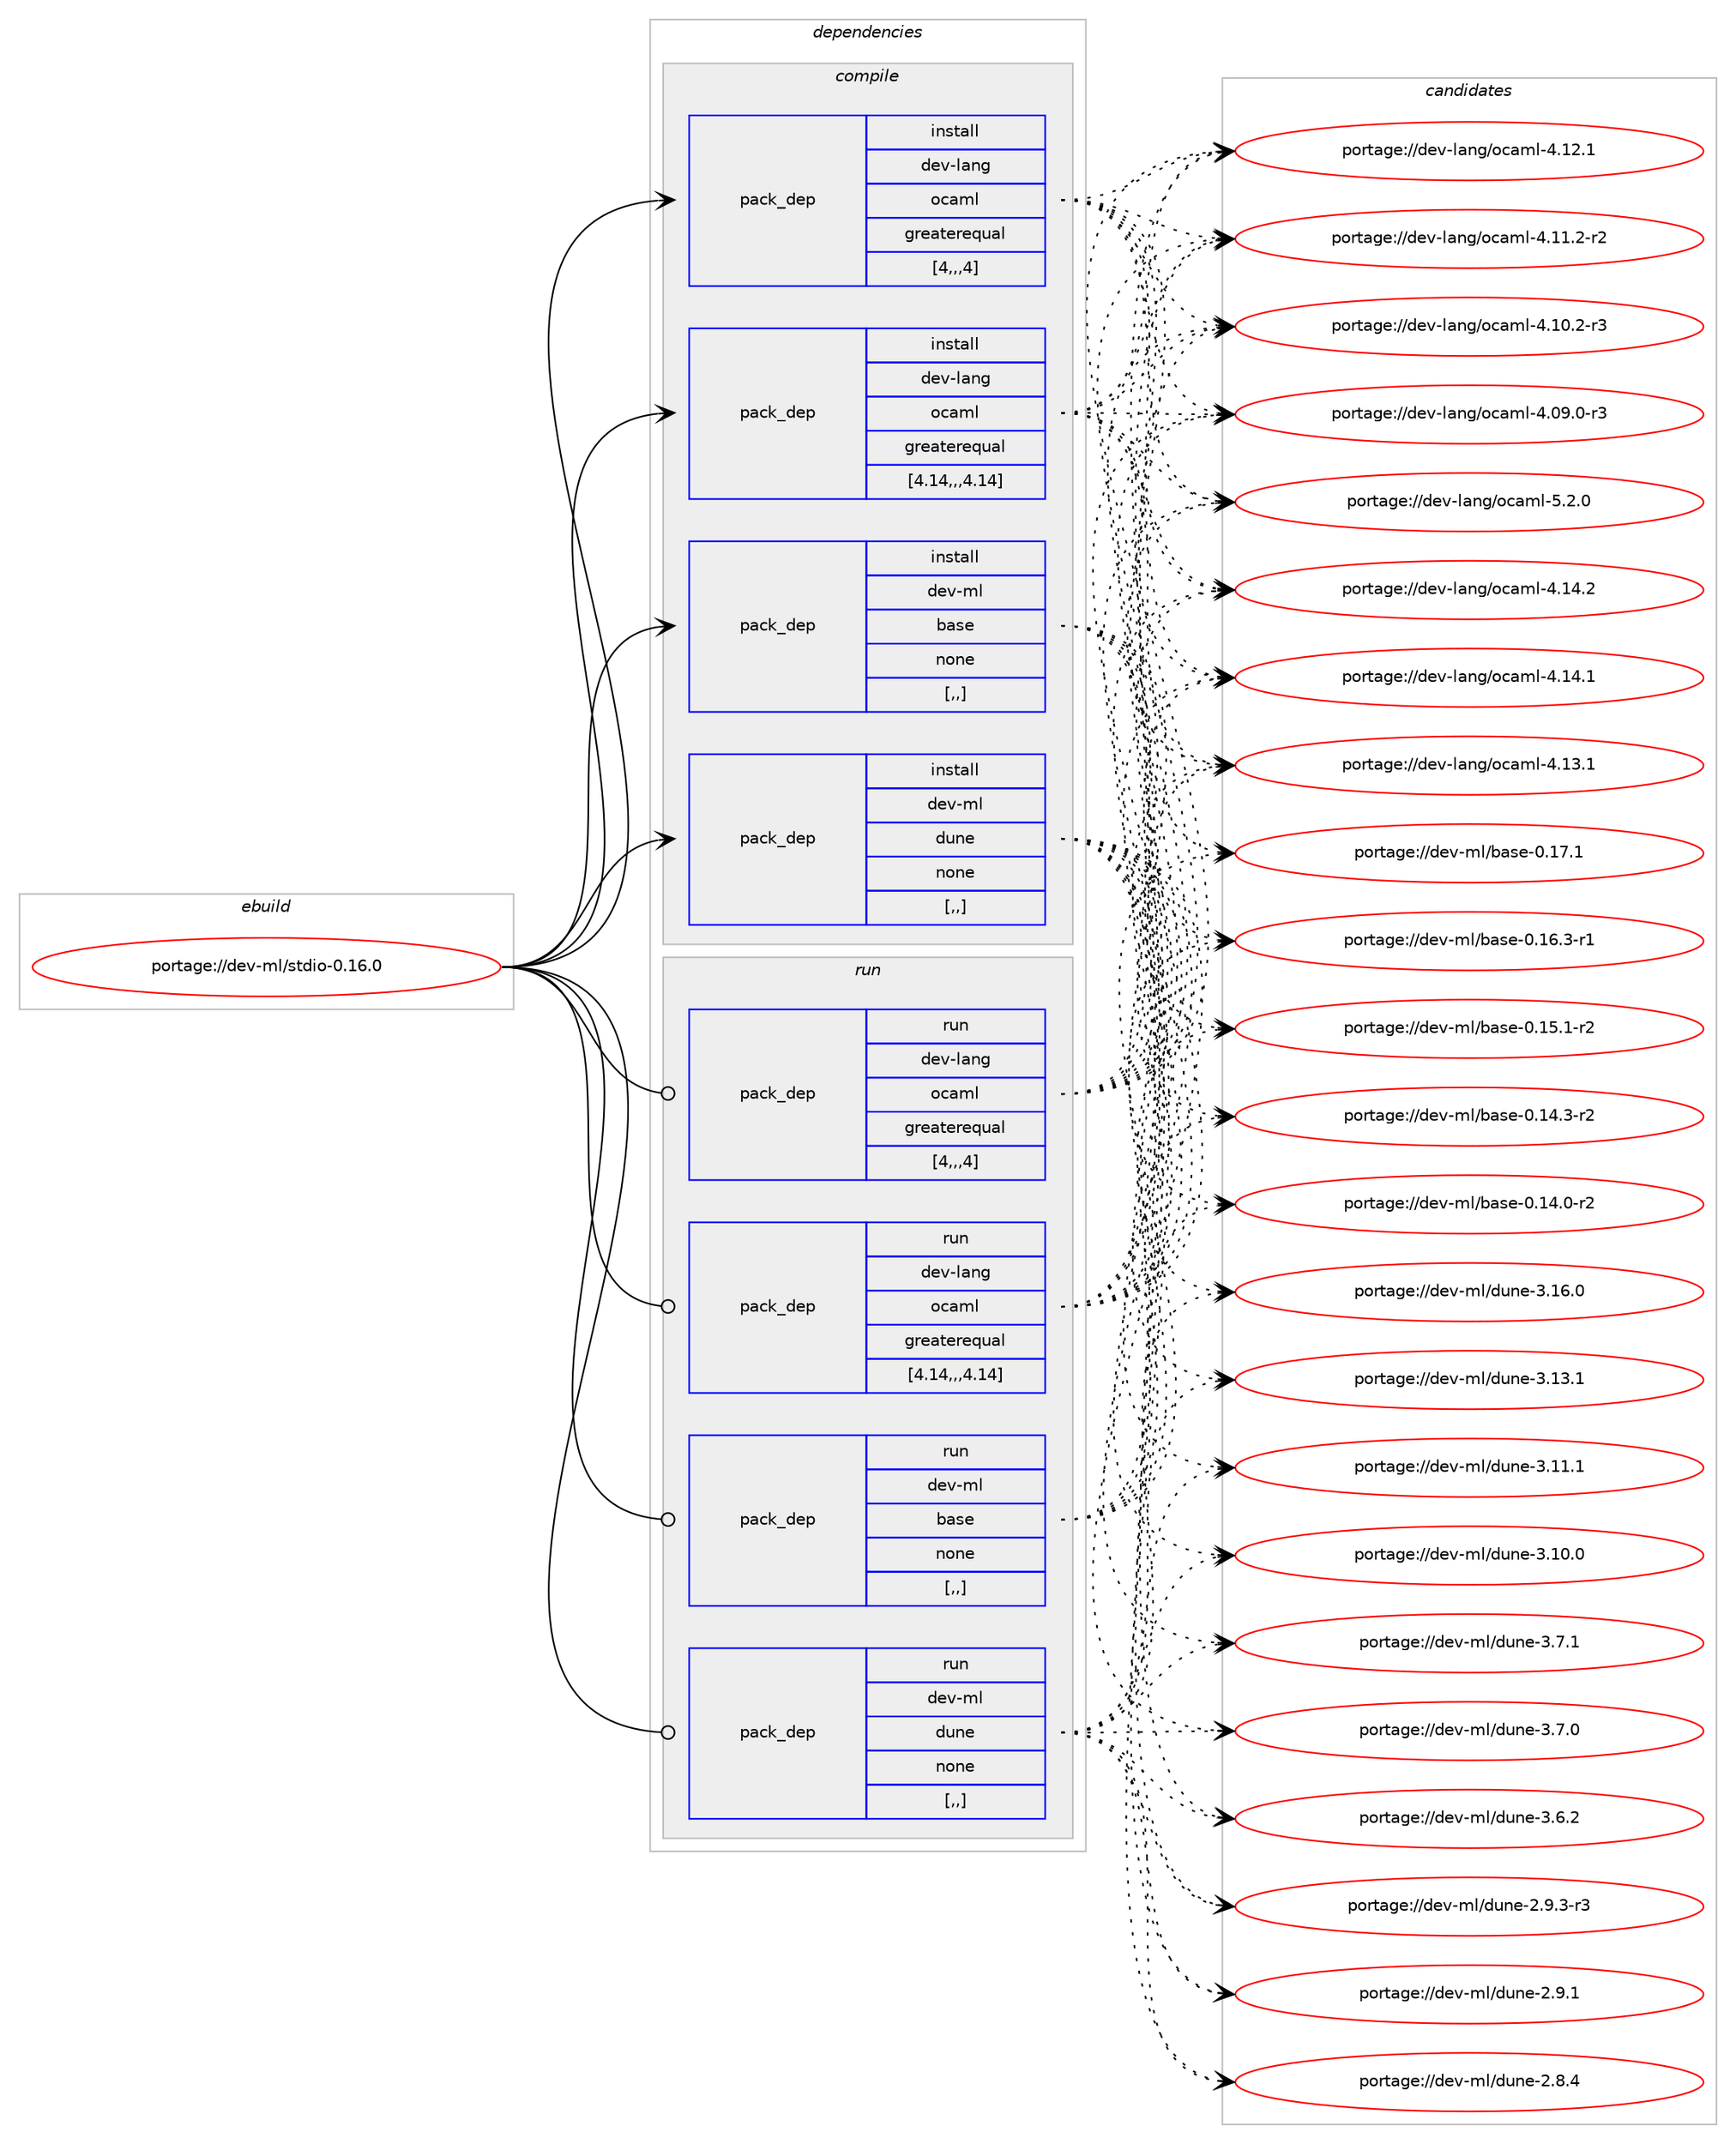 digraph prolog {

# *************
# Graph options
# *************

newrank=true;
concentrate=true;
compound=true;
graph [rankdir=LR,fontname=Helvetica,fontsize=10,ranksep=1.5];#, ranksep=2.5, nodesep=0.2];
edge  [arrowhead=vee];
node  [fontname=Helvetica,fontsize=10];

# **********
# The ebuild
# **********

subgraph cluster_leftcol {
color=gray;
label=<<i>ebuild</i>>;
id [label="portage://dev-ml/stdio-0.16.0", color=red, width=4, href="../dev-ml/stdio-0.16.0.svg"];
}

# ****************
# The dependencies
# ****************

subgraph cluster_midcol {
color=gray;
label=<<i>dependencies</i>>;
subgraph cluster_compile {
fillcolor="#eeeeee";
style=filled;
label=<<i>compile</i>>;
subgraph pack93671 {
dependency124585 [label=<<TABLE BORDER="0" CELLBORDER="1" CELLSPACING="0" CELLPADDING="4" WIDTH="220"><TR><TD ROWSPAN="6" CELLPADDING="30">pack_dep</TD></TR><TR><TD WIDTH="110">install</TD></TR><TR><TD>dev-lang</TD></TR><TR><TD>ocaml</TD></TR><TR><TD>greaterequal</TD></TR><TR><TD>[4,,,4]</TD></TR></TABLE>>, shape=none, color=blue];
}
id:e -> dependency124585:w [weight=20,style="solid",arrowhead="vee"];
subgraph pack93672 {
dependency124586 [label=<<TABLE BORDER="0" CELLBORDER="1" CELLSPACING="0" CELLPADDING="4" WIDTH="220"><TR><TD ROWSPAN="6" CELLPADDING="30">pack_dep</TD></TR><TR><TD WIDTH="110">install</TD></TR><TR><TD>dev-lang</TD></TR><TR><TD>ocaml</TD></TR><TR><TD>greaterequal</TD></TR><TR><TD>[4.14,,,4.14]</TD></TR></TABLE>>, shape=none, color=blue];
}
id:e -> dependency124586:w [weight=20,style="solid",arrowhead="vee"];
subgraph pack93673 {
dependency124587 [label=<<TABLE BORDER="0" CELLBORDER="1" CELLSPACING="0" CELLPADDING="4" WIDTH="220"><TR><TD ROWSPAN="6" CELLPADDING="30">pack_dep</TD></TR><TR><TD WIDTH="110">install</TD></TR><TR><TD>dev-ml</TD></TR><TR><TD>base</TD></TR><TR><TD>none</TD></TR><TR><TD>[,,]</TD></TR></TABLE>>, shape=none, color=blue];
}
id:e -> dependency124587:w [weight=20,style="solid",arrowhead="vee"];
subgraph pack93674 {
dependency124588 [label=<<TABLE BORDER="0" CELLBORDER="1" CELLSPACING="0" CELLPADDING="4" WIDTH="220"><TR><TD ROWSPAN="6" CELLPADDING="30">pack_dep</TD></TR><TR><TD WIDTH="110">install</TD></TR><TR><TD>dev-ml</TD></TR><TR><TD>dune</TD></TR><TR><TD>none</TD></TR><TR><TD>[,,]</TD></TR></TABLE>>, shape=none, color=blue];
}
id:e -> dependency124588:w [weight=20,style="solid",arrowhead="vee"];
}
subgraph cluster_compileandrun {
fillcolor="#eeeeee";
style=filled;
label=<<i>compile and run</i>>;
}
subgraph cluster_run {
fillcolor="#eeeeee";
style=filled;
label=<<i>run</i>>;
subgraph pack93675 {
dependency124589 [label=<<TABLE BORDER="0" CELLBORDER="1" CELLSPACING="0" CELLPADDING="4" WIDTH="220"><TR><TD ROWSPAN="6" CELLPADDING="30">pack_dep</TD></TR><TR><TD WIDTH="110">run</TD></TR><TR><TD>dev-lang</TD></TR><TR><TD>ocaml</TD></TR><TR><TD>greaterequal</TD></TR><TR><TD>[4,,,4]</TD></TR></TABLE>>, shape=none, color=blue];
}
id:e -> dependency124589:w [weight=20,style="solid",arrowhead="odot"];
subgraph pack93676 {
dependency124590 [label=<<TABLE BORDER="0" CELLBORDER="1" CELLSPACING="0" CELLPADDING="4" WIDTH="220"><TR><TD ROWSPAN="6" CELLPADDING="30">pack_dep</TD></TR><TR><TD WIDTH="110">run</TD></TR><TR><TD>dev-lang</TD></TR><TR><TD>ocaml</TD></TR><TR><TD>greaterequal</TD></TR><TR><TD>[4.14,,,4.14]</TD></TR></TABLE>>, shape=none, color=blue];
}
id:e -> dependency124590:w [weight=20,style="solid",arrowhead="odot"];
subgraph pack93677 {
dependency124591 [label=<<TABLE BORDER="0" CELLBORDER="1" CELLSPACING="0" CELLPADDING="4" WIDTH="220"><TR><TD ROWSPAN="6" CELLPADDING="30">pack_dep</TD></TR><TR><TD WIDTH="110">run</TD></TR><TR><TD>dev-ml</TD></TR><TR><TD>base</TD></TR><TR><TD>none</TD></TR><TR><TD>[,,]</TD></TR></TABLE>>, shape=none, color=blue];
}
id:e -> dependency124591:w [weight=20,style="solid",arrowhead="odot"];
subgraph pack93678 {
dependency124592 [label=<<TABLE BORDER="0" CELLBORDER="1" CELLSPACING="0" CELLPADDING="4" WIDTH="220"><TR><TD ROWSPAN="6" CELLPADDING="30">pack_dep</TD></TR><TR><TD WIDTH="110">run</TD></TR><TR><TD>dev-ml</TD></TR><TR><TD>dune</TD></TR><TR><TD>none</TD></TR><TR><TD>[,,]</TD></TR></TABLE>>, shape=none, color=blue];
}
id:e -> dependency124592:w [weight=20,style="solid",arrowhead="odot"];
}
}

# **************
# The candidates
# **************

subgraph cluster_choices {
rank=same;
color=gray;
label=<<i>candidates</i>>;

subgraph choice93671 {
color=black;
nodesep=1;
choice1001011184510897110103471119997109108455346504648 [label="portage://dev-lang/ocaml-5.2.0", color=red, width=4,href="../dev-lang/ocaml-5.2.0.svg"];
choice100101118451089711010347111999710910845524649524650 [label="portage://dev-lang/ocaml-4.14.2", color=red, width=4,href="../dev-lang/ocaml-4.14.2.svg"];
choice100101118451089711010347111999710910845524649524649 [label="portage://dev-lang/ocaml-4.14.1", color=red, width=4,href="../dev-lang/ocaml-4.14.1.svg"];
choice100101118451089711010347111999710910845524649514649 [label="portage://dev-lang/ocaml-4.13.1", color=red, width=4,href="../dev-lang/ocaml-4.13.1.svg"];
choice100101118451089711010347111999710910845524649504649 [label="portage://dev-lang/ocaml-4.12.1", color=red, width=4,href="../dev-lang/ocaml-4.12.1.svg"];
choice1001011184510897110103471119997109108455246494946504511450 [label="portage://dev-lang/ocaml-4.11.2-r2", color=red, width=4,href="../dev-lang/ocaml-4.11.2-r2.svg"];
choice1001011184510897110103471119997109108455246494846504511451 [label="portage://dev-lang/ocaml-4.10.2-r3", color=red, width=4,href="../dev-lang/ocaml-4.10.2-r3.svg"];
choice1001011184510897110103471119997109108455246485746484511451 [label="portage://dev-lang/ocaml-4.09.0-r3", color=red, width=4,href="../dev-lang/ocaml-4.09.0-r3.svg"];
dependency124585:e -> choice1001011184510897110103471119997109108455346504648:w [style=dotted,weight="100"];
dependency124585:e -> choice100101118451089711010347111999710910845524649524650:w [style=dotted,weight="100"];
dependency124585:e -> choice100101118451089711010347111999710910845524649524649:w [style=dotted,weight="100"];
dependency124585:e -> choice100101118451089711010347111999710910845524649514649:w [style=dotted,weight="100"];
dependency124585:e -> choice100101118451089711010347111999710910845524649504649:w [style=dotted,weight="100"];
dependency124585:e -> choice1001011184510897110103471119997109108455246494946504511450:w [style=dotted,weight="100"];
dependency124585:e -> choice1001011184510897110103471119997109108455246494846504511451:w [style=dotted,weight="100"];
dependency124585:e -> choice1001011184510897110103471119997109108455246485746484511451:w [style=dotted,weight="100"];
}
subgraph choice93672 {
color=black;
nodesep=1;
choice1001011184510897110103471119997109108455346504648 [label="portage://dev-lang/ocaml-5.2.0", color=red, width=4,href="../dev-lang/ocaml-5.2.0.svg"];
choice100101118451089711010347111999710910845524649524650 [label="portage://dev-lang/ocaml-4.14.2", color=red, width=4,href="../dev-lang/ocaml-4.14.2.svg"];
choice100101118451089711010347111999710910845524649524649 [label="portage://dev-lang/ocaml-4.14.1", color=red, width=4,href="../dev-lang/ocaml-4.14.1.svg"];
choice100101118451089711010347111999710910845524649514649 [label="portage://dev-lang/ocaml-4.13.1", color=red, width=4,href="../dev-lang/ocaml-4.13.1.svg"];
choice100101118451089711010347111999710910845524649504649 [label="portage://dev-lang/ocaml-4.12.1", color=red, width=4,href="../dev-lang/ocaml-4.12.1.svg"];
choice1001011184510897110103471119997109108455246494946504511450 [label="portage://dev-lang/ocaml-4.11.2-r2", color=red, width=4,href="../dev-lang/ocaml-4.11.2-r2.svg"];
choice1001011184510897110103471119997109108455246494846504511451 [label="portage://dev-lang/ocaml-4.10.2-r3", color=red, width=4,href="../dev-lang/ocaml-4.10.2-r3.svg"];
choice1001011184510897110103471119997109108455246485746484511451 [label="portage://dev-lang/ocaml-4.09.0-r3", color=red, width=4,href="../dev-lang/ocaml-4.09.0-r3.svg"];
dependency124586:e -> choice1001011184510897110103471119997109108455346504648:w [style=dotted,weight="100"];
dependency124586:e -> choice100101118451089711010347111999710910845524649524650:w [style=dotted,weight="100"];
dependency124586:e -> choice100101118451089711010347111999710910845524649524649:w [style=dotted,weight="100"];
dependency124586:e -> choice100101118451089711010347111999710910845524649514649:w [style=dotted,weight="100"];
dependency124586:e -> choice100101118451089711010347111999710910845524649504649:w [style=dotted,weight="100"];
dependency124586:e -> choice1001011184510897110103471119997109108455246494946504511450:w [style=dotted,weight="100"];
dependency124586:e -> choice1001011184510897110103471119997109108455246494846504511451:w [style=dotted,weight="100"];
dependency124586:e -> choice1001011184510897110103471119997109108455246485746484511451:w [style=dotted,weight="100"];
}
subgraph choice93673 {
color=black;
nodesep=1;
choice1001011184510910847989711510145484649554649 [label="portage://dev-ml/base-0.17.1", color=red, width=4,href="../dev-ml/base-0.17.1.svg"];
choice10010111845109108479897115101454846495446514511449 [label="portage://dev-ml/base-0.16.3-r1", color=red, width=4,href="../dev-ml/base-0.16.3-r1.svg"];
choice10010111845109108479897115101454846495346494511450 [label="portage://dev-ml/base-0.15.1-r2", color=red, width=4,href="../dev-ml/base-0.15.1-r2.svg"];
choice10010111845109108479897115101454846495246514511450 [label="portage://dev-ml/base-0.14.3-r2", color=red, width=4,href="../dev-ml/base-0.14.3-r2.svg"];
choice10010111845109108479897115101454846495246484511450 [label="portage://dev-ml/base-0.14.0-r2", color=red, width=4,href="../dev-ml/base-0.14.0-r2.svg"];
dependency124587:e -> choice1001011184510910847989711510145484649554649:w [style=dotted,weight="100"];
dependency124587:e -> choice10010111845109108479897115101454846495446514511449:w [style=dotted,weight="100"];
dependency124587:e -> choice10010111845109108479897115101454846495346494511450:w [style=dotted,weight="100"];
dependency124587:e -> choice10010111845109108479897115101454846495246514511450:w [style=dotted,weight="100"];
dependency124587:e -> choice10010111845109108479897115101454846495246484511450:w [style=dotted,weight="100"];
}
subgraph choice93674 {
color=black;
nodesep=1;
choice100101118451091084710011711010145514649544648 [label="portage://dev-ml/dune-3.16.0", color=red, width=4,href="../dev-ml/dune-3.16.0.svg"];
choice100101118451091084710011711010145514649514649 [label="portage://dev-ml/dune-3.13.1", color=red, width=4,href="../dev-ml/dune-3.13.1.svg"];
choice100101118451091084710011711010145514649494649 [label="portage://dev-ml/dune-3.11.1", color=red, width=4,href="../dev-ml/dune-3.11.1.svg"];
choice100101118451091084710011711010145514649484648 [label="portage://dev-ml/dune-3.10.0", color=red, width=4,href="../dev-ml/dune-3.10.0.svg"];
choice1001011184510910847100117110101455146554649 [label="portage://dev-ml/dune-3.7.1", color=red, width=4,href="../dev-ml/dune-3.7.1.svg"];
choice1001011184510910847100117110101455146554648 [label="portage://dev-ml/dune-3.7.0", color=red, width=4,href="../dev-ml/dune-3.7.0.svg"];
choice1001011184510910847100117110101455146544650 [label="portage://dev-ml/dune-3.6.2", color=red, width=4,href="../dev-ml/dune-3.6.2.svg"];
choice10010111845109108471001171101014550465746514511451 [label="portage://dev-ml/dune-2.9.3-r3", color=red, width=4,href="../dev-ml/dune-2.9.3-r3.svg"];
choice1001011184510910847100117110101455046574649 [label="portage://dev-ml/dune-2.9.1", color=red, width=4,href="../dev-ml/dune-2.9.1.svg"];
choice1001011184510910847100117110101455046564652 [label="portage://dev-ml/dune-2.8.4", color=red, width=4,href="../dev-ml/dune-2.8.4.svg"];
dependency124588:e -> choice100101118451091084710011711010145514649544648:w [style=dotted,weight="100"];
dependency124588:e -> choice100101118451091084710011711010145514649514649:w [style=dotted,weight="100"];
dependency124588:e -> choice100101118451091084710011711010145514649494649:w [style=dotted,weight="100"];
dependency124588:e -> choice100101118451091084710011711010145514649484648:w [style=dotted,weight="100"];
dependency124588:e -> choice1001011184510910847100117110101455146554649:w [style=dotted,weight="100"];
dependency124588:e -> choice1001011184510910847100117110101455146554648:w [style=dotted,weight="100"];
dependency124588:e -> choice1001011184510910847100117110101455146544650:w [style=dotted,weight="100"];
dependency124588:e -> choice10010111845109108471001171101014550465746514511451:w [style=dotted,weight="100"];
dependency124588:e -> choice1001011184510910847100117110101455046574649:w [style=dotted,weight="100"];
dependency124588:e -> choice1001011184510910847100117110101455046564652:w [style=dotted,weight="100"];
}
subgraph choice93675 {
color=black;
nodesep=1;
choice1001011184510897110103471119997109108455346504648 [label="portage://dev-lang/ocaml-5.2.0", color=red, width=4,href="../dev-lang/ocaml-5.2.0.svg"];
choice100101118451089711010347111999710910845524649524650 [label="portage://dev-lang/ocaml-4.14.2", color=red, width=4,href="../dev-lang/ocaml-4.14.2.svg"];
choice100101118451089711010347111999710910845524649524649 [label="portage://dev-lang/ocaml-4.14.1", color=red, width=4,href="../dev-lang/ocaml-4.14.1.svg"];
choice100101118451089711010347111999710910845524649514649 [label="portage://dev-lang/ocaml-4.13.1", color=red, width=4,href="../dev-lang/ocaml-4.13.1.svg"];
choice100101118451089711010347111999710910845524649504649 [label="portage://dev-lang/ocaml-4.12.1", color=red, width=4,href="../dev-lang/ocaml-4.12.1.svg"];
choice1001011184510897110103471119997109108455246494946504511450 [label="portage://dev-lang/ocaml-4.11.2-r2", color=red, width=4,href="../dev-lang/ocaml-4.11.2-r2.svg"];
choice1001011184510897110103471119997109108455246494846504511451 [label="portage://dev-lang/ocaml-4.10.2-r3", color=red, width=4,href="../dev-lang/ocaml-4.10.2-r3.svg"];
choice1001011184510897110103471119997109108455246485746484511451 [label="portage://dev-lang/ocaml-4.09.0-r3", color=red, width=4,href="../dev-lang/ocaml-4.09.0-r3.svg"];
dependency124589:e -> choice1001011184510897110103471119997109108455346504648:w [style=dotted,weight="100"];
dependency124589:e -> choice100101118451089711010347111999710910845524649524650:w [style=dotted,weight="100"];
dependency124589:e -> choice100101118451089711010347111999710910845524649524649:w [style=dotted,weight="100"];
dependency124589:e -> choice100101118451089711010347111999710910845524649514649:w [style=dotted,weight="100"];
dependency124589:e -> choice100101118451089711010347111999710910845524649504649:w [style=dotted,weight="100"];
dependency124589:e -> choice1001011184510897110103471119997109108455246494946504511450:w [style=dotted,weight="100"];
dependency124589:e -> choice1001011184510897110103471119997109108455246494846504511451:w [style=dotted,weight="100"];
dependency124589:e -> choice1001011184510897110103471119997109108455246485746484511451:w [style=dotted,weight="100"];
}
subgraph choice93676 {
color=black;
nodesep=1;
choice1001011184510897110103471119997109108455346504648 [label="portage://dev-lang/ocaml-5.2.0", color=red, width=4,href="../dev-lang/ocaml-5.2.0.svg"];
choice100101118451089711010347111999710910845524649524650 [label="portage://dev-lang/ocaml-4.14.2", color=red, width=4,href="../dev-lang/ocaml-4.14.2.svg"];
choice100101118451089711010347111999710910845524649524649 [label="portage://dev-lang/ocaml-4.14.1", color=red, width=4,href="../dev-lang/ocaml-4.14.1.svg"];
choice100101118451089711010347111999710910845524649514649 [label="portage://dev-lang/ocaml-4.13.1", color=red, width=4,href="../dev-lang/ocaml-4.13.1.svg"];
choice100101118451089711010347111999710910845524649504649 [label="portage://dev-lang/ocaml-4.12.1", color=red, width=4,href="../dev-lang/ocaml-4.12.1.svg"];
choice1001011184510897110103471119997109108455246494946504511450 [label="portage://dev-lang/ocaml-4.11.2-r2", color=red, width=4,href="../dev-lang/ocaml-4.11.2-r2.svg"];
choice1001011184510897110103471119997109108455246494846504511451 [label="portage://dev-lang/ocaml-4.10.2-r3", color=red, width=4,href="../dev-lang/ocaml-4.10.2-r3.svg"];
choice1001011184510897110103471119997109108455246485746484511451 [label="portage://dev-lang/ocaml-4.09.0-r3", color=red, width=4,href="../dev-lang/ocaml-4.09.0-r3.svg"];
dependency124590:e -> choice1001011184510897110103471119997109108455346504648:w [style=dotted,weight="100"];
dependency124590:e -> choice100101118451089711010347111999710910845524649524650:w [style=dotted,weight="100"];
dependency124590:e -> choice100101118451089711010347111999710910845524649524649:w [style=dotted,weight="100"];
dependency124590:e -> choice100101118451089711010347111999710910845524649514649:w [style=dotted,weight="100"];
dependency124590:e -> choice100101118451089711010347111999710910845524649504649:w [style=dotted,weight="100"];
dependency124590:e -> choice1001011184510897110103471119997109108455246494946504511450:w [style=dotted,weight="100"];
dependency124590:e -> choice1001011184510897110103471119997109108455246494846504511451:w [style=dotted,weight="100"];
dependency124590:e -> choice1001011184510897110103471119997109108455246485746484511451:w [style=dotted,weight="100"];
}
subgraph choice93677 {
color=black;
nodesep=1;
choice1001011184510910847989711510145484649554649 [label="portage://dev-ml/base-0.17.1", color=red, width=4,href="../dev-ml/base-0.17.1.svg"];
choice10010111845109108479897115101454846495446514511449 [label="portage://dev-ml/base-0.16.3-r1", color=red, width=4,href="../dev-ml/base-0.16.3-r1.svg"];
choice10010111845109108479897115101454846495346494511450 [label="portage://dev-ml/base-0.15.1-r2", color=red, width=4,href="../dev-ml/base-0.15.1-r2.svg"];
choice10010111845109108479897115101454846495246514511450 [label="portage://dev-ml/base-0.14.3-r2", color=red, width=4,href="../dev-ml/base-0.14.3-r2.svg"];
choice10010111845109108479897115101454846495246484511450 [label="portage://dev-ml/base-0.14.0-r2", color=red, width=4,href="../dev-ml/base-0.14.0-r2.svg"];
dependency124591:e -> choice1001011184510910847989711510145484649554649:w [style=dotted,weight="100"];
dependency124591:e -> choice10010111845109108479897115101454846495446514511449:w [style=dotted,weight="100"];
dependency124591:e -> choice10010111845109108479897115101454846495346494511450:w [style=dotted,weight="100"];
dependency124591:e -> choice10010111845109108479897115101454846495246514511450:w [style=dotted,weight="100"];
dependency124591:e -> choice10010111845109108479897115101454846495246484511450:w [style=dotted,weight="100"];
}
subgraph choice93678 {
color=black;
nodesep=1;
choice100101118451091084710011711010145514649544648 [label="portage://dev-ml/dune-3.16.0", color=red, width=4,href="../dev-ml/dune-3.16.0.svg"];
choice100101118451091084710011711010145514649514649 [label="portage://dev-ml/dune-3.13.1", color=red, width=4,href="../dev-ml/dune-3.13.1.svg"];
choice100101118451091084710011711010145514649494649 [label="portage://dev-ml/dune-3.11.1", color=red, width=4,href="../dev-ml/dune-3.11.1.svg"];
choice100101118451091084710011711010145514649484648 [label="portage://dev-ml/dune-3.10.0", color=red, width=4,href="../dev-ml/dune-3.10.0.svg"];
choice1001011184510910847100117110101455146554649 [label="portage://dev-ml/dune-3.7.1", color=red, width=4,href="../dev-ml/dune-3.7.1.svg"];
choice1001011184510910847100117110101455146554648 [label="portage://dev-ml/dune-3.7.0", color=red, width=4,href="../dev-ml/dune-3.7.0.svg"];
choice1001011184510910847100117110101455146544650 [label="portage://dev-ml/dune-3.6.2", color=red, width=4,href="../dev-ml/dune-3.6.2.svg"];
choice10010111845109108471001171101014550465746514511451 [label="portage://dev-ml/dune-2.9.3-r3", color=red, width=4,href="../dev-ml/dune-2.9.3-r3.svg"];
choice1001011184510910847100117110101455046574649 [label="portage://dev-ml/dune-2.9.1", color=red, width=4,href="../dev-ml/dune-2.9.1.svg"];
choice1001011184510910847100117110101455046564652 [label="portage://dev-ml/dune-2.8.4", color=red, width=4,href="../dev-ml/dune-2.8.4.svg"];
dependency124592:e -> choice100101118451091084710011711010145514649544648:w [style=dotted,weight="100"];
dependency124592:e -> choice100101118451091084710011711010145514649514649:w [style=dotted,weight="100"];
dependency124592:e -> choice100101118451091084710011711010145514649494649:w [style=dotted,weight="100"];
dependency124592:e -> choice100101118451091084710011711010145514649484648:w [style=dotted,weight="100"];
dependency124592:e -> choice1001011184510910847100117110101455146554649:w [style=dotted,weight="100"];
dependency124592:e -> choice1001011184510910847100117110101455146554648:w [style=dotted,weight="100"];
dependency124592:e -> choice1001011184510910847100117110101455146544650:w [style=dotted,weight="100"];
dependency124592:e -> choice10010111845109108471001171101014550465746514511451:w [style=dotted,weight="100"];
dependency124592:e -> choice1001011184510910847100117110101455046574649:w [style=dotted,weight="100"];
dependency124592:e -> choice1001011184510910847100117110101455046564652:w [style=dotted,weight="100"];
}
}

}
